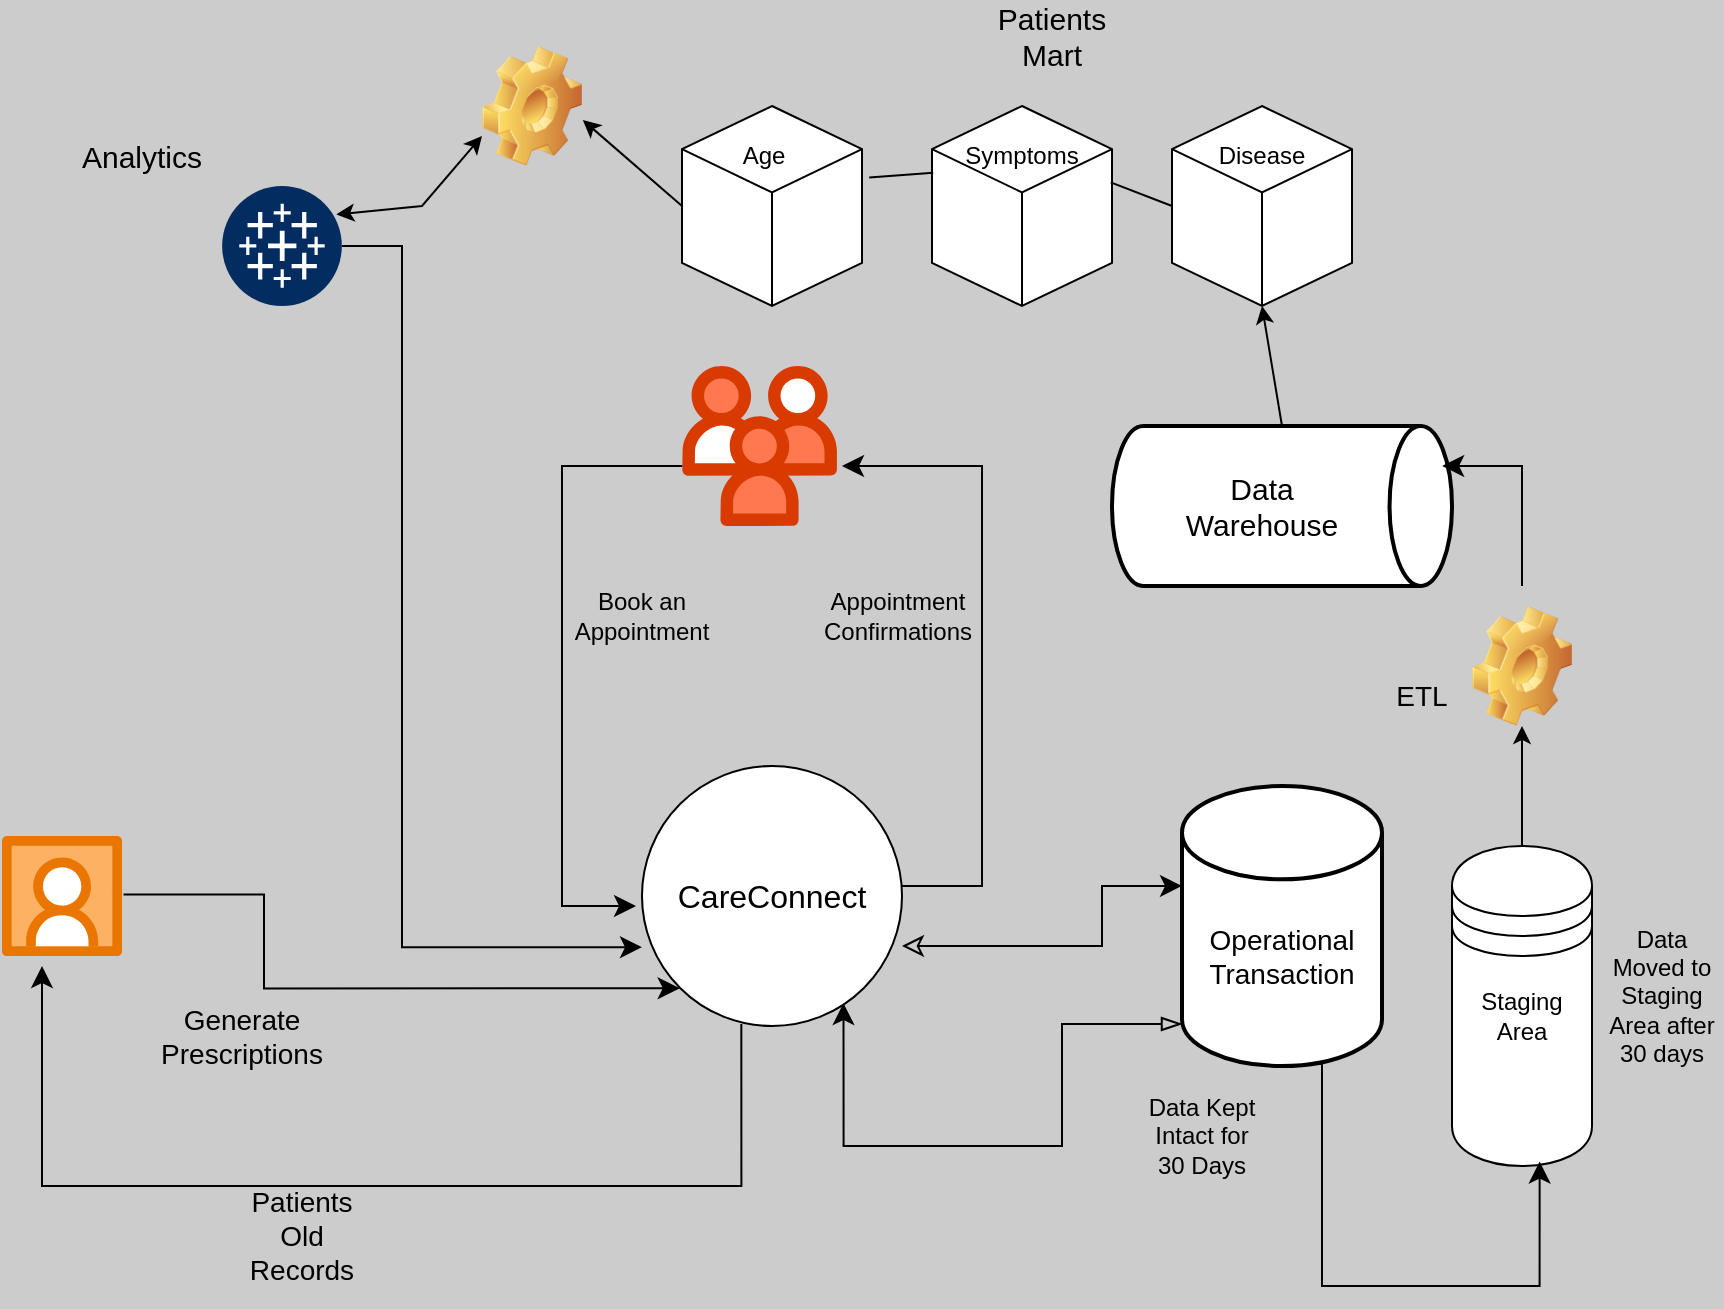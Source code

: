 <mxfile version="23.1.1" type="device">
  <diagram name="Page-1" id="udvCW65GLaHVHVGrBcbs">
    <mxGraphModel dx="903" dy="557" grid="1" gridSize="10" guides="1" tooltips="1" connect="1" arrows="1" fold="1" page="1" pageScale="1" pageWidth="850" pageHeight="1100" background="#CCCCCC" math="0" shadow="0">
      <root>
        <mxCell id="0" />
        <mxCell id="1" parent="0" />
        <mxCell id="PTmdwTSmmHxyZHhgt3zp-11" value="" style="verticalLabelPosition=bottom;verticalAlign=top;html=1;shape=mxgraph.flowchart.on-page_reference;" vertex="1" parent="1">
          <mxGeometry x="380" y="440" width="130" height="130" as="geometry" />
        </mxCell>
        <mxCell id="PTmdwTSmmHxyZHhgt3zp-12" value="&lt;font style=&quot;font-size: 16px;&quot;&gt;CareConnect&lt;/font&gt;" style="text;html=1;strokeColor=none;fillColor=none;align=center;verticalAlign=middle;whiteSpace=wrap;rounded=0;" vertex="1" parent="1">
          <mxGeometry x="411.25" y="480" width="67.5" height="50" as="geometry" />
        </mxCell>
        <mxCell id="PTmdwTSmmHxyZHhgt3zp-13" value="" style="verticalLabelPosition=bottom;aspect=fixed;html=1;shape=mxgraph.salesforce.employees;" vertex="1" parent="1">
          <mxGeometry x="400" y="240" width="77.6" height="80" as="geometry" />
        </mxCell>
        <mxCell id="PTmdwTSmmHxyZHhgt3zp-14" value="" style="strokeWidth=2;html=1;shape=mxgraph.flowchart.database;whiteSpace=wrap;" vertex="1" parent="1">
          <mxGeometry x="650" y="450" width="100" height="140" as="geometry" />
        </mxCell>
        <mxCell id="PTmdwTSmmHxyZHhgt3zp-15" value="" style="strokeWidth=2;html=1;shape=mxgraph.flowchart.direct_data;whiteSpace=wrap;" vertex="1" parent="1">
          <mxGeometry x="615" y="270" width="170" height="80" as="geometry" />
        </mxCell>
        <mxCell id="PTmdwTSmmHxyZHhgt3zp-16" value="&lt;font style=&quot;font-size: 15px;&quot;&gt;Data Warehouse&lt;/font&gt;" style="text;html=1;strokeColor=none;fillColor=none;align=center;verticalAlign=middle;whiteSpace=wrap;rounded=0;" vertex="1" parent="1">
          <mxGeometry x="660" y="295" width="60" height="30" as="geometry" />
        </mxCell>
        <mxCell id="PTmdwTSmmHxyZHhgt3zp-17" value="&lt;font style=&quot;font-size: 14px;&quot;&gt;Operational&lt;br&gt;Transaction&lt;/font&gt;" style="text;html=1;strokeColor=none;fillColor=none;align=center;verticalAlign=middle;whiteSpace=wrap;rounded=0;" vertex="1" parent="1">
          <mxGeometry x="670" y="520" width="60" height="30" as="geometry" />
        </mxCell>
        <mxCell id="PTmdwTSmmHxyZHhgt3zp-26" value="" style="edgeStyle=segmentEdgeStyle;endArrow=classic;html=1;curved=0;rounded=0;endSize=8;startSize=8;" edge="1" parent="1" source="PTmdwTSmmHxyZHhgt3zp-13">
          <mxGeometry width="50" height="50" relative="1" as="geometry">
            <mxPoint x="380" y="290" as="sourcePoint" />
            <mxPoint x="377" y="510" as="targetPoint" />
            <Array as="points">
              <mxPoint x="340" y="290" />
              <mxPoint x="340" y="510" />
              <mxPoint x="377" y="510" />
            </Array>
          </mxGeometry>
        </mxCell>
        <mxCell id="PTmdwTSmmHxyZHhgt3zp-28" value="" style="edgeStyle=segmentEdgeStyle;endArrow=classic;html=1;curved=0;rounded=0;endSize=8;startSize=8;" edge="1" parent="1" source="PTmdwTSmmHxyZHhgt3zp-11">
          <mxGeometry width="50" height="50" relative="1" as="geometry">
            <mxPoint x="550" y="560" as="sourcePoint" />
            <mxPoint x="480" y="290" as="targetPoint" />
            <Array as="points">
              <mxPoint x="550" y="500" />
              <mxPoint x="550" y="290" />
            </Array>
          </mxGeometry>
        </mxCell>
        <mxCell id="PTmdwTSmmHxyZHhgt3zp-29" value="" style="verticalLabelPosition=bottom;aspect=fixed;html=1;shape=mxgraph.salesforce.social_studio;" vertex="1" parent="1">
          <mxGeometry x="60" y="475" width="60" height="60" as="geometry" />
        </mxCell>
        <mxCell id="PTmdwTSmmHxyZHhgt3zp-30" value="" style="edgeStyle=segmentEdgeStyle;endArrow=classic;html=1;curved=0;rounded=0;endSize=8;startSize=8;entryX=0;entryY=0.357;entryDx=0;entryDy=0;entryPerimeter=0;startArrow=classic;startFill=0;" edge="1" parent="1" target="PTmdwTSmmHxyZHhgt3zp-14">
          <mxGeometry width="50" height="50" relative="1" as="geometry">
            <mxPoint x="510" y="530" as="sourcePoint" />
            <mxPoint x="640" y="500" as="targetPoint" />
            <Array as="points">
              <mxPoint x="610" y="530" />
              <mxPoint x="610" y="500" />
            </Array>
          </mxGeometry>
        </mxCell>
        <mxCell id="PTmdwTSmmHxyZHhgt3zp-31" value="" style="edgeStyle=segmentEdgeStyle;endArrow=classic;html=1;curved=0;rounded=0;endSize=8;startSize=8;exitX=0;exitY=0.85;exitDx=0;exitDy=0;exitPerimeter=0;entryX=0.775;entryY=0.912;entryDx=0;entryDy=0;entryPerimeter=0;startArrow=blockThin;startFill=0;" edge="1" parent="1" source="PTmdwTSmmHxyZHhgt3zp-14" target="PTmdwTSmmHxyZHhgt3zp-11">
          <mxGeometry width="50" height="50" relative="1" as="geometry">
            <mxPoint x="640" y="570" as="sourcePoint" />
            <mxPoint x="480" y="570" as="targetPoint" />
            <Array as="points">
              <mxPoint x="590" y="569" />
              <mxPoint x="590" y="630" />
              <mxPoint x="481" y="630" />
            </Array>
          </mxGeometry>
        </mxCell>
        <mxCell id="PTmdwTSmmHxyZHhgt3zp-32" value="" style="edgeStyle=segmentEdgeStyle;endArrow=classic;html=1;curved=0;rounded=0;endSize=8;startSize=8;entryX=0.382;entryY=0.992;entryDx=0;entryDy=0;entryPerimeter=0;exitX=0.382;exitY=0.992;exitDx=0;exitDy=0;exitPerimeter=0;" edge="1" parent="1" source="PTmdwTSmmHxyZHhgt3zp-11">
          <mxGeometry width="50" height="50" relative="1" as="geometry">
            <mxPoint x="430" y="610" as="sourcePoint" />
            <mxPoint x="80" y="540" as="targetPoint" />
            <Array as="points">
              <mxPoint x="430" y="650" />
              <mxPoint x="80" y="650" />
            </Array>
          </mxGeometry>
        </mxCell>
        <mxCell id="PTmdwTSmmHxyZHhgt3zp-33" value="" style="edgeStyle=segmentEdgeStyle;endArrow=classic;html=1;curved=0;rounded=0;endSize=8;startSize=8;entryX=0.145;entryY=0.855;entryDx=0;entryDy=0;entryPerimeter=0;exitX=1.013;exitY=0.487;exitDx=0;exitDy=0;exitPerimeter=0;" edge="1" parent="1" source="PTmdwTSmmHxyZHhgt3zp-29" target="PTmdwTSmmHxyZHhgt3zp-11">
          <mxGeometry width="50" height="50" relative="1" as="geometry">
            <mxPoint x="270.79" y="694.2" as="sourcePoint" />
            <mxPoint x="170.79" y="534.2" as="targetPoint" />
            <Array as="points">
              <mxPoint x="191" y="504" />
              <mxPoint x="191" y="551" />
            </Array>
          </mxGeometry>
        </mxCell>
        <mxCell id="PTmdwTSmmHxyZHhgt3zp-35" value="" style="shape=image;html=1;verticalLabelPosition=bottom;verticalAlign=top;imageAspect=0;image=img/clipart/Gear_128x128.png" vertex="1" parent="1">
          <mxGeometry x="795" y="360" width="50" height="60" as="geometry" />
        </mxCell>
        <mxCell id="PTmdwTSmmHxyZHhgt3zp-36" value="&lt;font style=&quot;font-size: 14px;&quot;&gt;ETL&lt;/font&gt;" style="text;html=1;strokeColor=none;fillColor=none;align=center;verticalAlign=middle;whiteSpace=wrap;rounded=0;" vertex="1" parent="1">
          <mxGeometry x="740" y="390" width="60" height="30" as="geometry" />
        </mxCell>
        <mxCell id="PTmdwTSmmHxyZHhgt3zp-37" value="" style="html=1;whiteSpace=wrap;shape=isoCube2;backgroundOutline=1;isoAngle=15;" vertex="1" parent="1">
          <mxGeometry x="525" y="110" width="90" height="100" as="geometry" />
        </mxCell>
        <mxCell id="PTmdwTSmmHxyZHhgt3zp-38" value="" style="shape=image;html=1;verticalLabelPosition=bottom;verticalAlign=top;imageAspect=0;image=img/clipart/Gear_128x128.png" vertex="1" parent="1">
          <mxGeometry x="300" y="80" width="50" height="60" as="geometry" />
        </mxCell>
        <mxCell id="PTmdwTSmmHxyZHhgt3zp-40" value="" style="shape=datastore;whiteSpace=wrap;html=1;" vertex="1" parent="1">
          <mxGeometry x="785" y="480" width="70" height="160" as="geometry" />
        </mxCell>
        <mxCell id="PTmdwTSmmHxyZHhgt3zp-41" value="" style="edgeStyle=segmentEdgeStyle;endArrow=classic;html=1;curved=0;rounded=0;endSize=8;startSize=8;entryX=0.971;entryY=0.25;entryDx=0;entryDy=0;entryPerimeter=0;" edge="1" parent="1" target="PTmdwTSmmHxyZHhgt3zp-15">
          <mxGeometry width="50" height="50" relative="1" as="geometry">
            <mxPoint x="820" y="350" as="sourcePoint" />
            <mxPoint x="820" y="280" as="targetPoint" />
            <Array as="points">
              <mxPoint x="820" y="350" />
              <mxPoint x="820" y="290" />
            </Array>
          </mxGeometry>
        </mxCell>
        <mxCell id="PTmdwTSmmHxyZHhgt3zp-43" value="" style="endArrow=classic;html=1;rounded=0;entryX=0.5;entryY=1;entryDx=0;entryDy=0;exitX=0.5;exitY=0;exitDx=0;exitDy=0;" edge="1" parent="1" source="PTmdwTSmmHxyZHhgt3zp-40" target="PTmdwTSmmHxyZHhgt3zp-35">
          <mxGeometry width="50" height="50" relative="1" as="geometry">
            <mxPoint x="430" y="400" as="sourcePoint" />
            <mxPoint x="480" y="350" as="targetPoint" />
          </mxGeometry>
        </mxCell>
        <mxCell id="PTmdwTSmmHxyZHhgt3zp-48" value="Staging Area" style="text;html=1;strokeColor=none;fillColor=none;align=center;verticalAlign=middle;whiteSpace=wrap;rounded=0;" vertex="1" parent="1">
          <mxGeometry x="790" y="550" width="60" height="30" as="geometry" />
        </mxCell>
        <mxCell id="PTmdwTSmmHxyZHhgt3zp-49" value="" style="edgeStyle=segmentEdgeStyle;endArrow=classic;html=1;curved=0;rounded=0;endSize=8;startSize=8;entryX=0.626;entryY=0.986;entryDx=0;entryDy=0;entryPerimeter=0;exitX=0.636;exitY=0.993;exitDx=0;exitDy=0;exitPerimeter=0;" edge="1" parent="1" source="PTmdwTSmmHxyZHhgt3zp-14" target="PTmdwTSmmHxyZHhgt3zp-40">
          <mxGeometry width="50" height="50" relative="1" as="geometry">
            <mxPoint x="720" y="680" as="sourcePoint" />
            <mxPoint x="830" y="650" as="targetPoint" />
            <Array as="points">
              <mxPoint x="720" y="589" />
              <mxPoint x="720" y="700" />
              <mxPoint x="829" y="700" />
            </Array>
          </mxGeometry>
        </mxCell>
        <mxCell id="PTmdwTSmmHxyZHhgt3zp-50" value="" style="html=1;whiteSpace=wrap;shape=isoCube2;backgroundOutline=1;isoAngle=15;" vertex="1" parent="1">
          <mxGeometry x="645" y="110" width="90" height="100" as="geometry" />
        </mxCell>
        <mxCell id="PTmdwTSmmHxyZHhgt3zp-51" value="" style="html=1;whiteSpace=wrap;shape=isoCube2;backgroundOutline=1;isoAngle=15;" vertex="1" parent="1">
          <mxGeometry x="400" y="110" width="90" height="100" as="geometry" />
        </mxCell>
        <mxCell id="PTmdwTSmmHxyZHhgt3zp-53" value="" style="endArrow=none;html=1;rounded=0;entryX=0.007;entryY=0.334;entryDx=0;entryDy=0;entryPerimeter=0;exitX=1.04;exitY=0.358;exitDx=0;exitDy=0;exitPerimeter=0;" edge="1" parent="1" source="PTmdwTSmmHxyZHhgt3zp-51" target="PTmdwTSmmHxyZHhgt3zp-37">
          <mxGeometry width="50" height="50" relative="1" as="geometry">
            <mxPoint x="430" y="260" as="sourcePoint" />
            <mxPoint x="480" y="210" as="targetPoint" />
          </mxGeometry>
        </mxCell>
        <mxCell id="PTmdwTSmmHxyZHhgt3zp-55" value="" style="endArrow=none;html=1;rounded=0;exitX=0.993;exitY=0.382;exitDx=0;exitDy=0;exitPerimeter=0;entryX=0;entryY=0.5;entryDx=0;entryDy=0;entryPerimeter=0;" edge="1" parent="1" source="PTmdwTSmmHxyZHhgt3zp-37" target="PTmdwTSmmHxyZHhgt3zp-50">
          <mxGeometry width="50" height="50" relative="1" as="geometry">
            <mxPoint x="430" y="260" as="sourcePoint" />
            <mxPoint x="640" y="160" as="targetPoint" />
          </mxGeometry>
        </mxCell>
        <mxCell id="PTmdwTSmmHxyZHhgt3zp-56" value="&lt;font style=&quot;font-size: 15px;&quot;&gt;Patients Mart&lt;/font&gt;" style="text;html=1;strokeColor=none;fillColor=none;align=center;verticalAlign=middle;whiteSpace=wrap;rounded=0;" vertex="1" parent="1">
          <mxGeometry x="555" y="60" width="60" height="30" as="geometry" />
        </mxCell>
        <mxCell id="PTmdwTSmmHxyZHhgt3zp-57" value="" style="verticalLabelPosition=bottom;aspect=fixed;html=1;shape=mxgraph.salesforce.analytics2;" vertex="1" parent="1">
          <mxGeometry x="170" y="150" width="60" height="60" as="geometry" />
        </mxCell>
        <mxCell id="PTmdwTSmmHxyZHhgt3zp-58" value="&lt;font style=&quot;font-size: 15px;&quot;&gt;Analytics&lt;/font&gt;" style="text;html=1;strokeColor=none;fillColor=none;align=center;verticalAlign=middle;whiteSpace=wrap;rounded=0;" vertex="1" parent="1">
          <mxGeometry x="100" y="120" width="60" height="30" as="geometry" />
        </mxCell>
        <mxCell id="PTmdwTSmmHxyZHhgt3zp-59" value="" style="endArrow=classic;html=1;rounded=0;exitX=0;exitY=0.5;exitDx=0;exitDy=0;exitPerimeter=0;entryX=1.008;entryY=0.617;entryDx=0;entryDy=0;entryPerimeter=0;" edge="1" parent="1" source="PTmdwTSmmHxyZHhgt3zp-51" target="PTmdwTSmmHxyZHhgt3zp-38">
          <mxGeometry width="50" height="50" relative="1" as="geometry">
            <mxPoint x="430" y="360" as="sourcePoint" />
            <mxPoint x="370" y="130" as="targetPoint" />
          </mxGeometry>
        </mxCell>
        <mxCell id="PTmdwTSmmHxyZHhgt3zp-61" value="" style="endArrow=classic;startArrow=classic;html=1;rounded=0;exitX=0.954;exitY=0.237;exitDx=0;exitDy=0;exitPerimeter=0;entryX=0;entryY=0.75;entryDx=0;entryDy=0;" edge="1" parent="1" source="PTmdwTSmmHxyZHhgt3zp-57" target="PTmdwTSmmHxyZHhgt3zp-38">
          <mxGeometry width="50" height="50" relative="1" as="geometry">
            <mxPoint x="430" y="360" as="sourcePoint" />
            <mxPoint x="480" y="310" as="targetPoint" />
            <Array as="points">
              <mxPoint x="270" y="160" />
            </Array>
          </mxGeometry>
        </mxCell>
        <mxCell id="PTmdwTSmmHxyZHhgt3zp-62" value="" style="endArrow=classic;html=1;rounded=0;entryX=0.5;entryY=1;entryDx=0;entryDy=0;entryPerimeter=0;exitX=0.5;exitY=0;exitDx=0;exitDy=0;exitPerimeter=0;" edge="1" parent="1" source="PTmdwTSmmHxyZHhgt3zp-15" target="PTmdwTSmmHxyZHhgt3zp-50">
          <mxGeometry width="50" height="50" relative="1" as="geometry">
            <mxPoint x="430" y="360" as="sourcePoint" />
            <mxPoint x="480" y="310" as="targetPoint" />
          </mxGeometry>
        </mxCell>
        <mxCell id="PTmdwTSmmHxyZHhgt3zp-67" value="" style="edgeStyle=segmentEdgeStyle;endArrow=classic;html=1;curved=0;rounded=0;endSize=8;startSize=8;entryX=0;entryY=0.697;entryDx=0;entryDy=0;entryPerimeter=0;" edge="1" parent="1" source="PTmdwTSmmHxyZHhgt3zp-57" target="PTmdwTSmmHxyZHhgt3zp-11">
          <mxGeometry width="50" height="50" relative="1" as="geometry">
            <mxPoint x="260" y="210" as="sourcePoint" />
            <mxPoint x="350" y="530" as="targetPoint" />
            <Array as="points">
              <mxPoint x="260" y="180" />
              <mxPoint x="260" y="531" />
            </Array>
          </mxGeometry>
        </mxCell>
        <mxCell id="PTmdwTSmmHxyZHhgt3zp-68" value="&lt;font style=&quot;font-size: 14px;&quot;&gt;Patients Old Records&lt;/font&gt;" style="text;html=1;strokeColor=none;fillColor=none;align=center;verticalAlign=middle;whiteSpace=wrap;rounded=0;" vertex="1" parent="1">
          <mxGeometry x="180" y="660" width="60" height="30" as="geometry" />
        </mxCell>
        <mxCell id="PTmdwTSmmHxyZHhgt3zp-69" value="&lt;font style=&quot;font-size: 14px;&quot;&gt;Generate Prescriptions&lt;/font&gt;" style="text;html=1;strokeColor=none;fillColor=none;align=center;verticalAlign=middle;whiteSpace=wrap;rounded=0;" vertex="1" parent="1">
          <mxGeometry x="150" y="560" width="60" height="30" as="geometry" />
        </mxCell>
        <mxCell id="PTmdwTSmmHxyZHhgt3zp-70" value="Age" style="text;html=1;strokeColor=none;fillColor=none;align=center;verticalAlign=middle;whiteSpace=wrap;rounded=0;" vertex="1" parent="1">
          <mxGeometry x="411.25" y="120" width="60" height="30" as="geometry" />
        </mxCell>
        <mxCell id="PTmdwTSmmHxyZHhgt3zp-71" value="Symptoms" style="text;html=1;strokeColor=none;fillColor=none;align=center;verticalAlign=middle;whiteSpace=wrap;rounded=0;" vertex="1" parent="1">
          <mxGeometry x="540" y="120" width="60" height="30" as="geometry" />
        </mxCell>
        <mxCell id="PTmdwTSmmHxyZHhgt3zp-72" value="Disease" style="text;html=1;strokeColor=none;fillColor=none;align=center;verticalAlign=middle;whiteSpace=wrap;rounded=0;" vertex="1" parent="1">
          <mxGeometry x="660" y="120" width="60" height="30" as="geometry" />
        </mxCell>
        <mxCell id="PTmdwTSmmHxyZHhgt3zp-73" value="Book an Appointment" style="text;html=1;strokeColor=none;fillColor=none;align=center;verticalAlign=middle;whiteSpace=wrap;rounded=0;" vertex="1" parent="1">
          <mxGeometry x="350" y="350" width="60" height="30" as="geometry" />
        </mxCell>
        <mxCell id="PTmdwTSmmHxyZHhgt3zp-74" value="Appointment&lt;br&gt;Confirmations" style="text;html=1;strokeColor=none;fillColor=none;align=center;verticalAlign=middle;whiteSpace=wrap;rounded=0;" vertex="1" parent="1">
          <mxGeometry x="477.6" y="350" width="60" height="30" as="geometry" />
        </mxCell>
        <mxCell id="PTmdwTSmmHxyZHhgt3zp-76" value="Data Kept Intact for 30 Days" style="text;html=1;strokeColor=none;fillColor=none;align=center;verticalAlign=middle;whiteSpace=wrap;rounded=0;" vertex="1" parent="1">
          <mxGeometry x="630" y="610" width="60" height="30" as="geometry" />
        </mxCell>
        <mxCell id="PTmdwTSmmHxyZHhgt3zp-77" value="Data Moved to Staging Area after 30 days" style="text;html=1;strokeColor=none;fillColor=none;align=center;verticalAlign=middle;whiteSpace=wrap;rounded=0;" vertex="1" parent="1">
          <mxGeometry x="860" y="540" width="60" height="30" as="geometry" />
        </mxCell>
      </root>
    </mxGraphModel>
  </diagram>
</mxfile>
